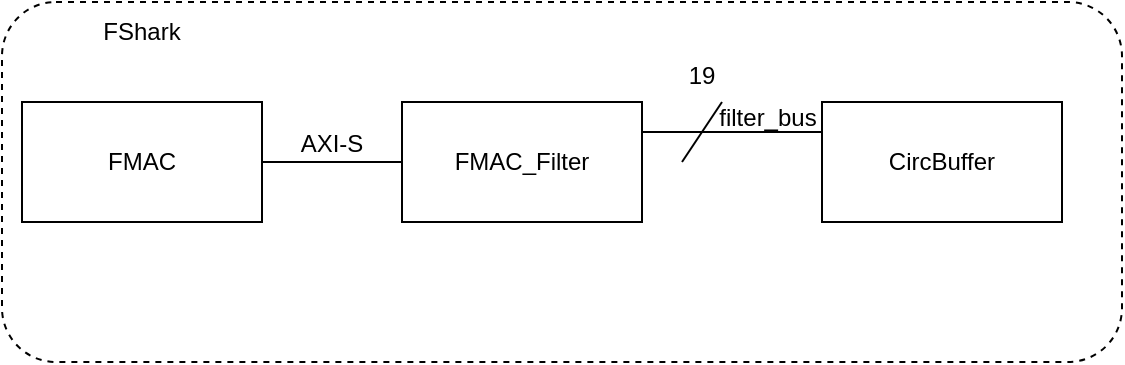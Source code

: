 <mxfile version="18.0.1" type="device" pages="2"><diagram id="Ku8p5xgD_SSKg_wX-a_l" name="Page-1"><mxGraphModel dx="1422" dy="1025" grid="1" gridSize="10" guides="1" tooltips="1" connect="1" arrows="1" fold="1" page="1" pageScale="1" pageWidth="827" pageHeight="1169" math="0" shadow="0"><root><mxCell id="0"/><mxCell id="1" parent="0"/><mxCell id="JdzFEU0h-T91XvpDIE0--1" value="FMAC_Filter" style="rounded=0;whiteSpace=wrap;html=1;" parent="1" vertex="1"><mxGeometry x="250" y="350" width="120" height="60" as="geometry"/></mxCell><mxCell id="JdzFEU0h-T91XvpDIE0--9" style="edgeStyle=orthogonalEdgeStyle;rounded=0;orthogonalLoop=1;jettySize=auto;html=1;entryX=0;entryY=0.5;entryDx=0;entryDy=0;endArrow=none;endFill=0;" parent="1" source="JdzFEU0h-T91XvpDIE0--2" target="JdzFEU0h-T91XvpDIE0--1" edge="1"><mxGeometry x="400" y="420" relative="1" as="geometry"/></mxCell><mxCell id="JdzFEU0h-T91XvpDIE0--2" value="FMAC" style="rounded=0;whiteSpace=wrap;html=1;" parent="1" vertex="1"><mxGeometry x="60" y="350" width="120" height="60" as="geometry"/></mxCell><mxCell id="JdzFEU0h-T91XvpDIE0--3" value="CircBuffer" style="rounded=0;whiteSpace=wrap;html=1;" parent="1" vertex="1"><mxGeometry x="460" y="350" width="120" height="60" as="geometry"/></mxCell><mxCell id="JdzFEU0h-T91XvpDIE0--4" value="" style="endArrow=none;html=1;rounded=0;exitX=1;exitY=0.25;exitDx=0;exitDy=0;" parent="1" source="JdzFEU0h-T91XvpDIE0--1" edge="1"><mxGeometry width="50" height="50" relative="1" as="geometry"><mxPoint x="410" y="390" as="sourcePoint"/><mxPoint x="460" y="365" as="targetPoint"/></mxGeometry></mxCell><mxCell id="JdzFEU0h-T91XvpDIE0--5" value="" style="endArrow=none;html=1;rounded=0;" parent="1" edge="1"><mxGeometry width="50" height="50" relative="1" as="geometry"><mxPoint x="390" y="380" as="sourcePoint"/><mxPoint x="410" y="350" as="targetPoint"/></mxGeometry></mxCell><mxCell id="JdzFEU0h-T91XvpDIE0--6" value="19" style="text;html=1;strokeColor=none;fillColor=none;align=center;verticalAlign=middle;whiteSpace=wrap;rounded=0;" parent="1" vertex="1"><mxGeometry x="370" y="322" width="60" height="30" as="geometry"/></mxCell><mxCell id="JdzFEU0h-T91XvpDIE0--8" value="filter_bus" style="text;html=1;strokeColor=none;fillColor=none;align=center;verticalAlign=middle;whiteSpace=wrap;rounded=0;" parent="1" vertex="1"><mxGeometry x="403" y="343" width="60" height="30" as="geometry"/></mxCell><mxCell id="JdzFEU0h-T91XvpDIE0--13" value="" style="rounded=1;whiteSpace=wrap;html=1;fillColor=none;dashed=1;" parent="1" vertex="1"><mxGeometry x="50" y="300" width="560" height="180" as="geometry"/></mxCell><mxCell id="JdzFEU0h-T91XvpDIE0--10" value="AXI-S" style="text;html=1;strokeColor=none;fillColor=none;align=center;verticalAlign=middle;whiteSpace=wrap;rounded=0;" parent="1" vertex="1"><mxGeometry x="185" y="356" width="60" height="30" as="geometry"/></mxCell><mxCell id="JdzFEU0h-T91XvpDIE0--14" value="FShark" style="text;html=1;strokeColor=none;fillColor=none;align=center;verticalAlign=middle;whiteSpace=wrap;rounded=0;dashed=1;" parent="1" vertex="1"><mxGeometry x="90" y="300" width="60" height="30" as="geometry"/></mxCell></root></mxGraphModel></diagram><diagram id="s_TcY1igU4qmHarajCED" name="Page-2"><mxGraphModel dx="1422" dy="1025" grid="1" gridSize="10" guides="1" tooltips="1" connect="1" arrows="1" fold="1" page="1" pageScale="1" pageWidth="827" pageHeight="1169" math="0" shadow="0"><root><mxCell id="0"/><mxCell id="1" parent="0"/><mxCell id="p7cactoNTvvOPEUoaEQV-14" style="edgeStyle=orthogonalEdgeStyle;rounded=0;orthogonalLoop=1;jettySize=auto;html=1;exitX=0;exitY=0.65;exitDx=0;exitDy=3;exitPerimeter=0;endArrow=none;endFill=0;jumpStyle=none;" parent="1" source="p7cactoNTvvOPEUoaEQV-1" edge="1"><mxGeometry relative="1" as="geometry"><mxPoint x="200" y="320" as="targetPoint"/></mxGeometry></mxCell><mxCell id="p7cactoNTvvOPEUoaEQV-23" style="edgeStyle=orthogonalEdgeStyle;rounded=0;jumpStyle=arc;orthogonalLoop=1;jettySize=auto;html=1;exitX=1;exitY=0.5;exitDx=0;exitDy=-5;exitPerimeter=0;endArrow=none;endFill=0;" parent="1" source="p7cactoNTvvOPEUoaEQV-1" edge="1"><mxGeometry relative="1" as="geometry"><mxPoint x="640" y="441.276" as="targetPoint"/></mxGeometry></mxCell><mxCell id="p7cactoNTvvOPEUoaEQV-1" value="Mux" style="shadow=0;dashed=0;align=center;html=1;strokeWidth=1;shape=mxgraph.electrical.abstract.mux2;" parent="1" vertex="1"><mxGeometry x="470" y="386" width="80" height="120" as="geometry"/></mxCell><mxCell id="p7cactoNTvvOPEUoaEQV-6" value="" style="group" parent="1" vertex="1" connectable="0"><mxGeometry x="300" y="240" width="60" height="120" as="geometry"/></mxCell><mxCell id="p7cactoNTvvOPEUoaEQV-7" value="readHolder" style="rounded=0;whiteSpace=wrap;html=1;rotation=-90;" parent="p7cactoNTvvOPEUoaEQV-6" vertex="1"><mxGeometry x="-30" y="30" width="120" height="60" as="geometry"/></mxCell><mxCell id="p7cactoNTvvOPEUoaEQV-8" value="" style="triangle;whiteSpace=wrap;html=1;rotation=-90;" parent="p7cactoNTvvOPEUoaEQV-6" vertex="1"><mxGeometry x="24.0" y="108" width="10" height="13.33" as="geometry"/></mxCell><mxCell id="p7cactoNTvvOPEUoaEQV-9" style="edgeStyle=orthogonalEdgeStyle;rounded=0;orthogonalLoop=1;jettySize=auto;html=1;exitX=0.75;exitY=0;exitDx=0;exitDy=0;endArrow=none;endFill=0;" parent="1" source="p7cactoNTvvOPEUoaEQV-7" edge="1"><mxGeometry relative="1" as="geometry"><mxPoint x="200" y="270.241" as="targetPoint"/></mxGeometry></mxCell><mxCell id="p7cactoNTvvOPEUoaEQV-10" style="edgeStyle=orthogonalEdgeStyle;rounded=0;orthogonalLoop=1;jettySize=auto;html=1;exitX=0.25;exitY=0;exitDx=0;exitDy=0;endArrow=none;endFill=0;" parent="1" source="p7cactoNTvvOPEUoaEQV-7" edge="1"><mxGeometry relative="1" as="geometry"><mxPoint x="260" y="330.241" as="targetPoint"/></mxGeometry></mxCell><mxCell id="p7cactoNTvvOPEUoaEQV-12" style="edgeStyle=orthogonalEdgeStyle;rounded=0;orthogonalLoop=1;jettySize=auto;html=1;exitX=0.175;exitY=0.25;exitDx=0;exitDy=0;exitPerimeter=0;endArrow=none;endFill=0;" parent="1" source="p7cactoNTvvOPEUoaEQV-11" edge="1"><mxGeometry relative="1" as="geometry"><mxPoint x="200" y="270.0" as="targetPoint"/></mxGeometry></mxCell><mxCell id="p7cactoNTvvOPEUoaEQV-13" style="edgeStyle=orthogonalEdgeStyle;rounded=0;orthogonalLoop=1;jettySize=auto;html=1;exitX=0.175;exitY=0.75;exitDx=0;exitDy=0;exitPerimeter=0;endArrow=none;endFill=0;jumpStyle=arc;" parent="1" source="p7cactoNTvvOPEUoaEQV-11" edge="1"><mxGeometry relative="1" as="geometry"><mxPoint x="130" y="340" as="targetPoint"/><Array as="points"><mxPoint x="180" y="340"/></Array></mxGeometry></mxCell><mxCell id="p7cactoNTvvOPEUoaEQV-11" value="" style="shape=xor;whiteSpace=wrap;html=1;" parent="1" vertex="1"><mxGeometry x="230" y="310" width="30" height="40" as="geometry"/></mxCell><mxCell id="p7cactoNTvvOPEUoaEQV-15" style="edgeStyle=orthogonalEdgeStyle;rounded=0;jumpStyle=arc;orthogonalLoop=1;jettySize=auto;html=1;exitX=0.5;exitY=1;exitDx=0;exitDy=0;entryX=0;entryY=0.217;entryDx=0;entryDy=3;entryPerimeter=0;endArrow=none;endFill=0;" parent="1" source="p7cactoNTvvOPEUoaEQV-7" target="p7cactoNTvvOPEUoaEQV-1" edge="1"><mxGeometry relative="1" as="geometry"/></mxCell><mxCell id="p7cactoNTvvOPEUoaEQV-17" style="edgeStyle=orthogonalEdgeStyle;rounded=0;jumpStyle=arc;orthogonalLoop=1;jettySize=auto;html=1;exitX=1;exitY=0.5;exitDx=0;exitDy=0;exitPerimeter=0;entryX=0.375;entryY=1;entryDx=10;entryDy=0;entryPerimeter=0;endArrow=none;endFill=0;" parent="1" source="p7cactoNTvvOPEUoaEQV-16" target="p7cactoNTvvOPEUoaEQV-1" edge="1"><mxGeometry relative="1" as="geometry"/></mxCell><mxCell id="p7cactoNTvvOPEUoaEQV-18" style="edgeStyle=orthogonalEdgeStyle;rounded=0;jumpStyle=arc;orthogonalLoop=1;jettySize=auto;html=1;exitX=0.175;exitY=0.25;exitDx=0;exitDy=0;exitPerimeter=0;endArrow=none;endFill=0;" parent="1" source="p7cactoNTvvOPEUoaEQV-16" edge="1"><mxGeometry relative="1" as="geometry"><mxPoint x="200" y="460" as="targetPoint"/></mxGeometry></mxCell><mxCell id="p7cactoNTvvOPEUoaEQV-19" style="edgeStyle=orthogonalEdgeStyle;rounded=0;jumpStyle=arc;orthogonalLoop=1;jettySize=auto;html=1;exitX=0.175;exitY=0.75;exitDx=0;exitDy=0;exitPerimeter=0;endArrow=none;endFill=0;" parent="1" source="p7cactoNTvvOPEUoaEQV-16" edge="1"><mxGeometry relative="1" as="geometry"><mxPoint x="129" y="537" as="targetPoint"/></mxGeometry></mxCell><mxCell id="p7cactoNTvvOPEUoaEQV-16" value="" style="shape=xor;whiteSpace=wrap;html=1;" parent="1" vertex="1"><mxGeometry x="414" y="506" width="34.5" height="46" as="geometry"/></mxCell><mxCell id="p7cactoNTvvOPEUoaEQV-21" style="edgeStyle=orthogonalEdgeStyle;rounded=0;jumpStyle=arc;orthogonalLoop=1;jettySize=auto;html=1;exitX=1;exitY=0.5;exitDx=0;exitDy=0;endArrow=none;endFill=0;" parent="1" source="p7cactoNTvvOPEUoaEQV-20" edge="1"><mxGeometry relative="1" as="geometry"><mxPoint x="200" y="275.069" as="targetPoint"/></mxGeometry></mxCell><mxCell id="p7cactoNTvvOPEUoaEQV-20" value="Ocp.RD" style="text;html=1;strokeColor=none;fillColor=none;align=center;verticalAlign=middle;whiteSpace=wrap;rounded=0;" parent="1" vertex="1"><mxGeometry x="110" y="260" width="60" height="30" as="geometry"/></mxCell><mxCell id="p7cactoNTvvOPEUoaEQV-26" style="edgeStyle=orthogonalEdgeStyle;rounded=0;jumpStyle=arc;orthogonalLoop=1;jettySize=auto;html=1;exitX=1;exitY=0.5;exitDx=0;exitDy=0;endArrow=none;endFill=0;" parent="1" source="p7cactoNTvvOPEUoaEQV-25" edge="1"><mxGeometry relative="1" as="geometry"><mxPoint x="130" y="340" as="targetPoint"/></mxGeometry></mxCell><mxCell id="p7cactoNTvvOPEUoaEQV-25" value="OCP.DVA" style="text;html=1;strokeColor=none;fillColor=none;align=center;verticalAlign=middle;whiteSpace=wrap;rounded=0;" parent="1" vertex="1"><mxGeometry x="30" y="522" width="60" height="30" as="geometry"/></mxCell><mxCell id="p7cactoNTvvOPEUoaEQV-27" value="sendToPatmos" style="text;html=1;strokeColor=none;fillColor=none;align=center;verticalAlign=middle;whiteSpace=wrap;rounded=0;" parent="1" vertex="1"><mxGeometry x="570" y="410" width="60" height="30" as="geometry"/></mxCell></root></mxGraphModel></diagram></mxfile>